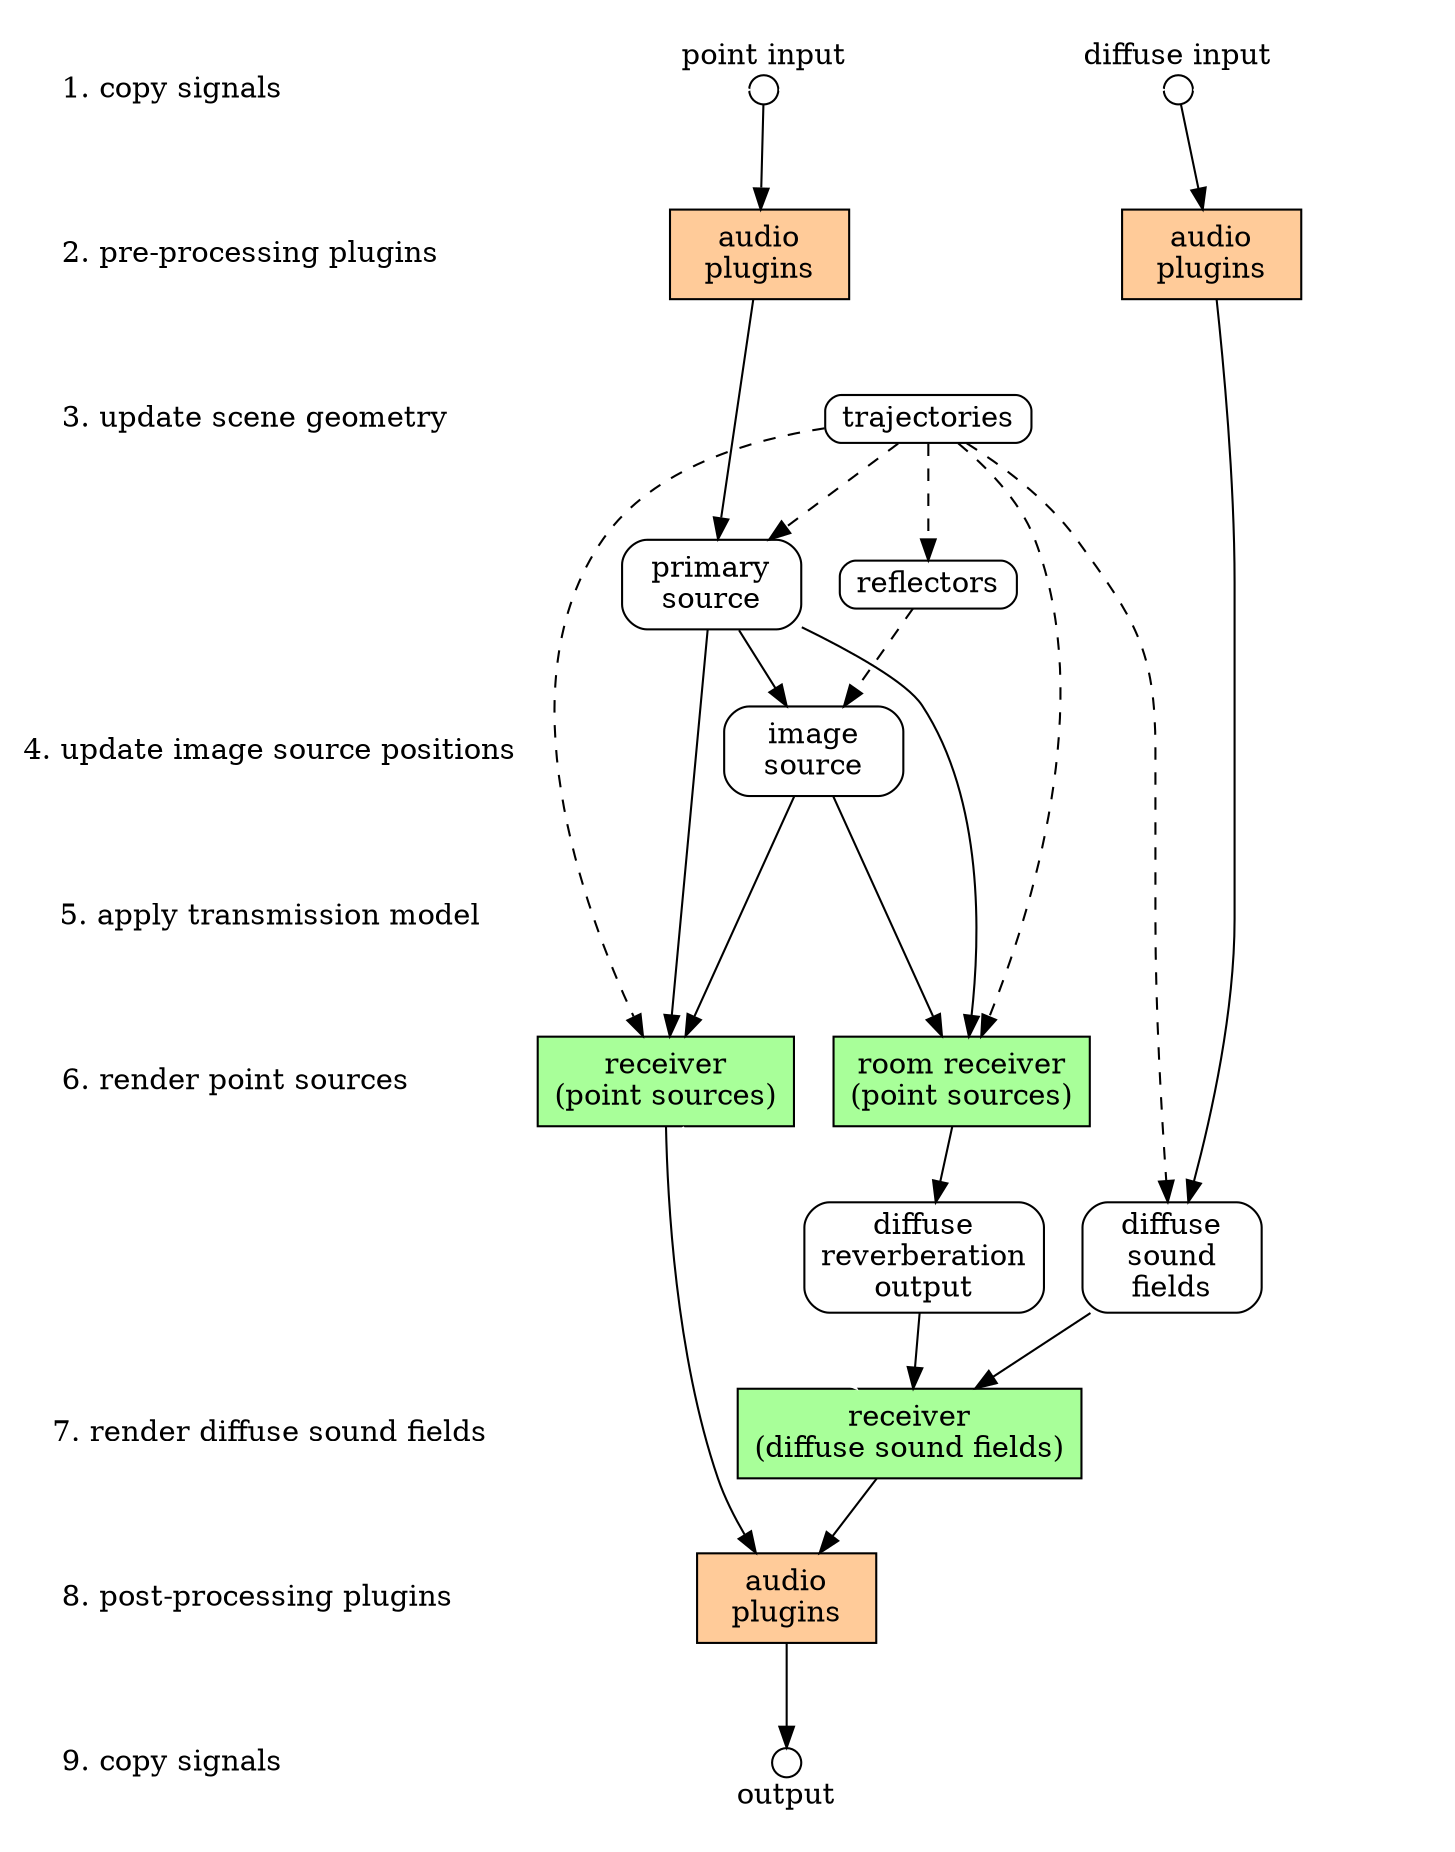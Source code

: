 digraph ap {

	margin = "0";
	pad = "0.3";

	node [width = 1.2,height = 0.6,shape="Mrecord"];

	{
		// plugins:
		node [style="filled",fillcolor="#ffcb99",shape="box"];
		preprocdiff;
		preprocpoint;
		postproc [label="audio\nplugins"];
	}

	{
		// receiver:
		node [fillcolor="#a8ff99",style="filled",shape="box"];
		rcvpoint;
		rcvdiff;
		rcvreverb;
	}
	
	{
		node [shape="circle",width=0.2,height=0.2,fixedsize="true"];
		i1;
		i2;
		output;
	}

	{
		node [shape="none",width="3",fixedsize="true"];
		s1 [label="1. copy signals\l"];
		s2 [label="2. pre-processing plugins\l"];
		s3 [label="3. update scene geometry\l"];
		s4 [label="4. update image source positions\l"];
		s5 [label="5. apply transmission model\l"];
		s6 [label="6. render point sources\l"];
		s7 [label="7. render diffuse sound fields\l"];
		s8 [label="8. post-processing plugins\l"];
		s9 [label="9. copy signals\l"];
	}

	{
		edge [head="none",tail="none",color="#ffffff"];
		s1 -> s2 -> s3 -> s4 -> s5 -> s6 -> s7 -> s8 -> s9;
		s1 -> nix2 -> i2 -> nix3 -> i1 -> nix;
		rcvpoint -> rcvdiff;
	}

	{
		rank = "same";
		s2;
		preprocdiff [label="audio\nplugins"];
		preprocpoint [label="audio\nplugins"];
	}
	
	{
		rank = "min";
		s1;
		i1 [label="diffuse input\n\n\n"];
		i2 [label="point input\n\n\n"];
		nix [label="",shape="none"];
		nix2 [label="",shape="none"];
		nix3 [label="",shape="none"];
	}

	{
		rank = "same";
		s8;
		postproc;
	}

	{
		rank = "same";
		geo [width="0.1",height="0.1",label="trajectories"];
		s3;
	}

	{
		rank = "same";
		s4;
		imgsrc;
	}

	{
		rank ="same";
		s6;
		rcvpoint;
		rcvreverb;
	}

	{
		rank = "same";
		diff;
		diffreverb;
	}

	reflectors [width="0.1",height="0.1"];

	{
		edge [style="dashed"];
		geo -> prisrc;
		geo -> diff;
		geo -> reflectors -> imgsrc;
		geo -> rcvpoint;
		geo -> rcvreverb;
	}
	
	{
		rank = "max";
		output [label="\n\noutput"];
		s9;
	}
	
	diff [label="diffuse\nsound\nfields"];
	diffreverb [label="diffuse\nreverberation\noutput"];

	prisrc [label="primary\nsource"];
	imgsrc [label="image\nsource"];

	rcvpoint [label="receiver\n(point sources)"];
	rcvdiff [label="receiver\n(diffuse sound fields)"];
	rcvreverb [label="room receiver\n(point sources)"];
	diffreverb;

	i1 -> preprocdiff -> diff;
	i2 -> preprocpoint -> prisrc;

	prisrc -> imgsrc;

	prisrc -> rcvpoint;
	imgsrc -> rcvpoint;

	prisrc -> rcvreverb;
	imgsrc -> rcvreverb;

	rcvreverb -> diffreverb;

	diff -> rcvdiff;
	diffreverb -> rcvdiff;

	
	rcvpoint -> postproc -> output;
	rcvdiff -> postproc;
  
}

/*
 * Local Variables:
 * mode: c
 * c-basic-offset: 2
 * End:
 */
